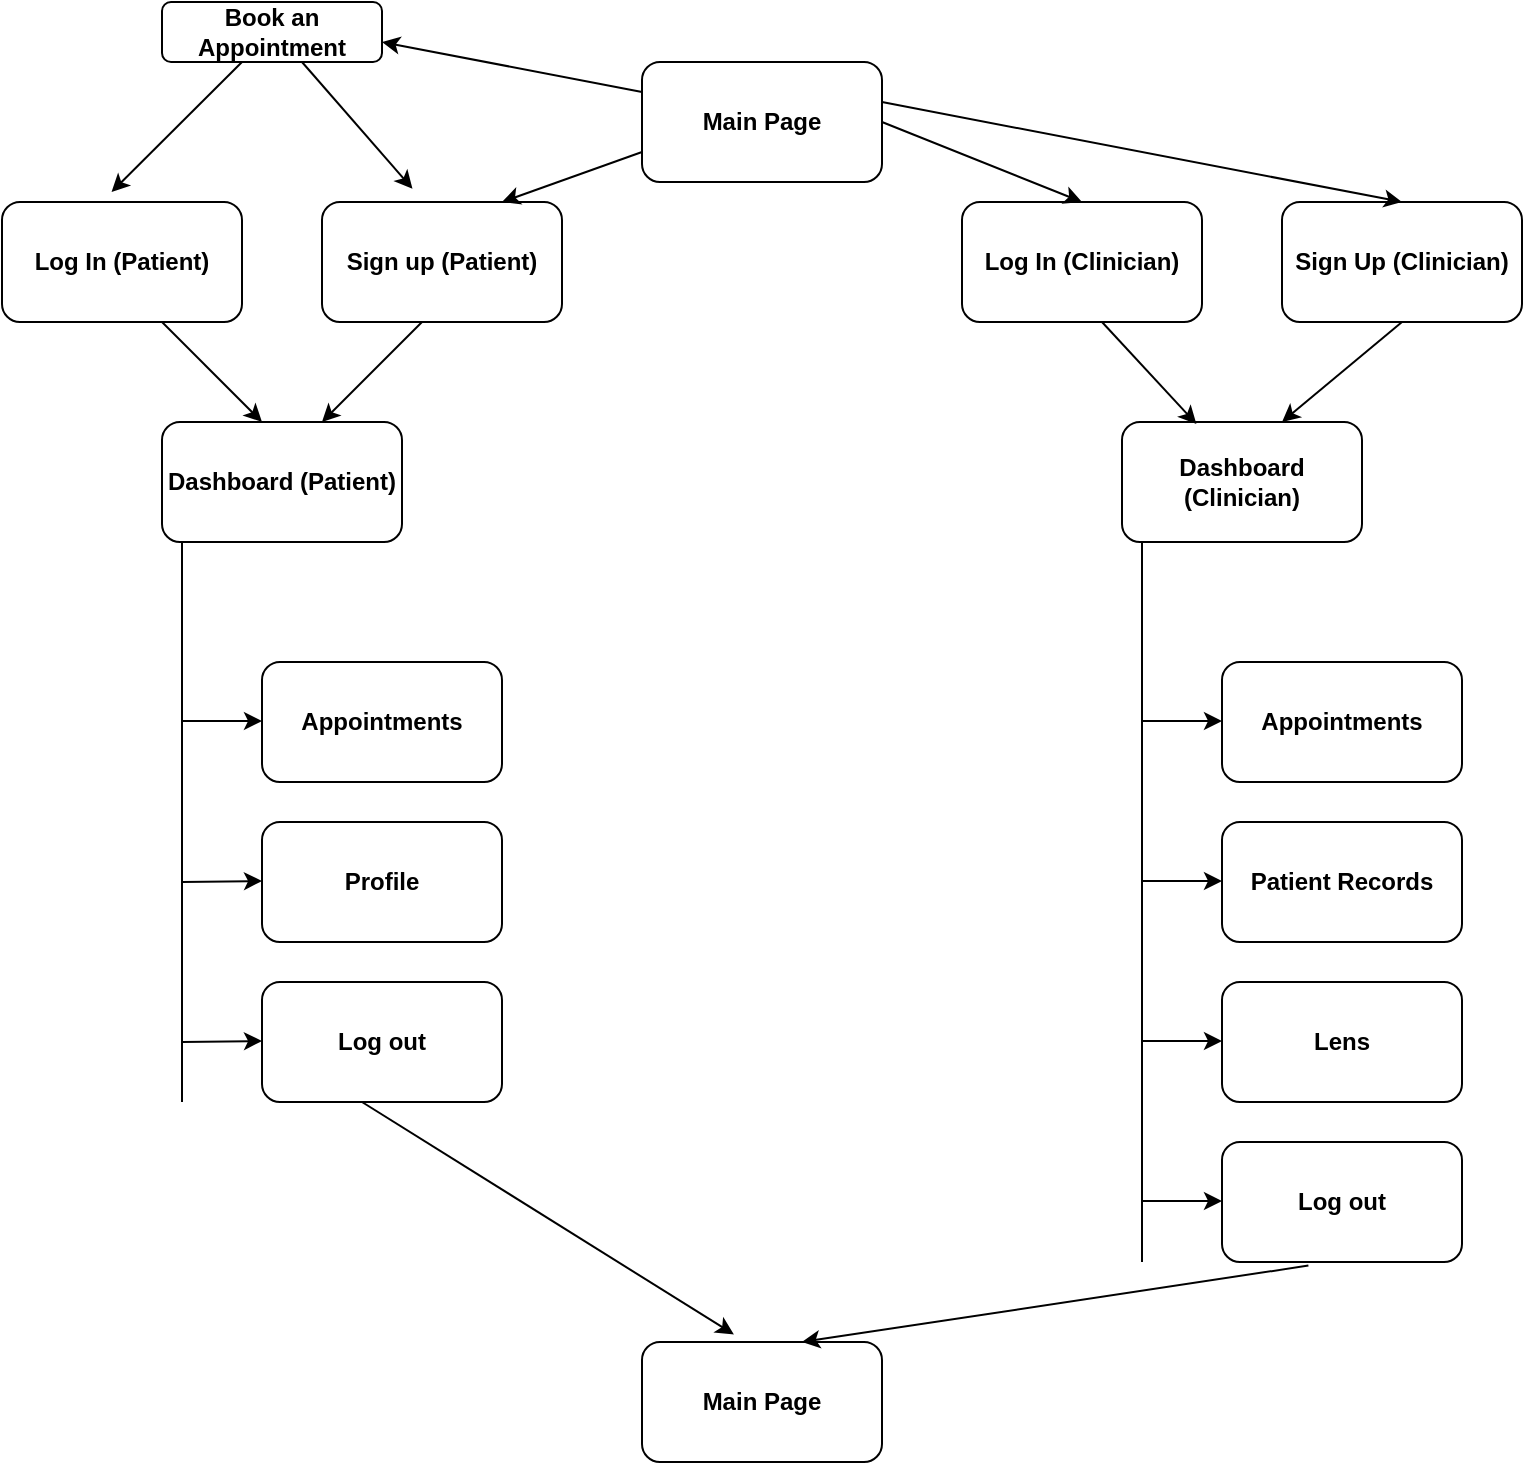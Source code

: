 <mxfile version="24.2.5" type="github">
  <diagram name="Page-1" id="DJRG8_yuOlLPwv6bwM2S">
    <mxGraphModel dx="1750" dy="928" grid="1" gridSize="10" guides="1" tooltips="1" connect="1" arrows="1" fold="1" page="1" pageScale="1" pageWidth="850" pageHeight="1100" math="0" shadow="0">
      <root>
        <mxCell id="0" />
        <mxCell id="1" parent="0" />
        <mxCell id="4iZgV89nZJabeDmiOpfG-1" value="&lt;b&gt;Main Page&lt;/b&gt;" style="rounded=1;whiteSpace=wrap;html=1;" vertex="1" parent="1">
          <mxGeometry x="360" y="40" width="120" height="60" as="geometry" />
        </mxCell>
        <mxCell id="4iZgV89nZJabeDmiOpfG-2" value="&lt;b&gt;Log In (Patient)&lt;/b&gt;" style="rounded=1;whiteSpace=wrap;html=1;" vertex="1" parent="1">
          <mxGeometry x="40" y="110" width="120" height="60" as="geometry" />
        </mxCell>
        <mxCell id="4iZgV89nZJabeDmiOpfG-3" value="&lt;b&gt;Sign up (Patient)&lt;/b&gt;" style="rounded=1;whiteSpace=wrap;html=1;" vertex="1" parent="1">
          <mxGeometry x="200" y="110" width="120" height="60" as="geometry" />
        </mxCell>
        <mxCell id="4iZgV89nZJabeDmiOpfG-4" value="&lt;b&gt;Sign Up (Clinician)&lt;/b&gt;" style="rounded=1;whiteSpace=wrap;html=1;" vertex="1" parent="1">
          <mxGeometry x="680" y="110" width="120" height="60" as="geometry" />
        </mxCell>
        <mxCell id="4iZgV89nZJabeDmiOpfG-5" value="&lt;b&gt;Log In (Clinician)&lt;/b&gt;" style="rounded=1;whiteSpace=wrap;html=1;" vertex="1" parent="1">
          <mxGeometry x="520" y="110" width="120" height="60" as="geometry" />
        </mxCell>
        <mxCell id="4iZgV89nZJabeDmiOpfG-6" value="&lt;b&gt;Dashboard (Patient)&lt;/b&gt;" style="rounded=1;whiteSpace=wrap;html=1;" vertex="1" parent="1">
          <mxGeometry x="120" y="220" width="120" height="60" as="geometry" />
        </mxCell>
        <mxCell id="4iZgV89nZJabeDmiOpfG-7" value="&lt;b&gt;Dashboard (Clinician)&lt;/b&gt;" style="rounded=1;whiteSpace=wrap;html=1;" vertex="1" parent="1">
          <mxGeometry x="600" y="220" width="120" height="60" as="geometry" />
        </mxCell>
        <mxCell id="4iZgV89nZJabeDmiOpfG-8" value="&lt;b&gt;Book an Appointment&lt;/b&gt;" style="rounded=1;whiteSpace=wrap;html=1;" vertex="1" parent="1">
          <mxGeometry x="120" y="10" width="110" height="30" as="geometry" />
        </mxCell>
        <mxCell id="4iZgV89nZJabeDmiOpfG-9" value="&lt;b&gt;Profile&lt;/b&gt;" style="rounded=1;whiteSpace=wrap;html=1;" vertex="1" parent="1">
          <mxGeometry x="170" y="420" width="120" height="60" as="geometry" />
        </mxCell>
        <mxCell id="4iZgV89nZJabeDmiOpfG-10" value="&lt;b&gt;Appointments&lt;/b&gt;" style="rounded=1;whiteSpace=wrap;html=1;" vertex="1" parent="1">
          <mxGeometry x="170" y="340" width="120" height="60" as="geometry" />
        </mxCell>
        <mxCell id="4iZgV89nZJabeDmiOpfG-11" value="&lt;b&gt;Log out&lt;/b&gt;" style="rounded=1;whiteSpace=wrap;html=1;" vertex="1" parent="1">
          <mxGeometry x="170" y="500" width="120" height="60" as="geometry" />
        </mxCell>
        <mxCell id="4iZgV89nZJabeDmiOpfG-12" value="&lt;b&gt;Appointments&lt;/b&gt;" style="rounded=1;whiteSpace=wrap;html=1;" vertex="1" parent="1">
          <mxGeometry x="650" y="340" width="120" height="60" as="geometry" />
        </mxCell>
        <mxCell id="4iZgV89nZJabeDmiOpfG-13" value="&lt;b&gt;Patient Records&lt;/b&gt;" style="rounded=1;whiteSpace=wrap;html=1;" vertex="1" parent="1">
          <mxGeometry x="650" y="420" width="120" height="60" as="geometry" />
        </mxCell>
        <mxCell id="4iZgV89nZJabeDmiOpfG-14" value="&lt;b&gt;Lens&lt;/b&gt;" style="rounded=1;whiteSpace=wrap;html=1;" vertex="1" parent="1">
          <mxGeometry x="650" y="500" width="120" height="60" as="geometry" />
        </mxCell>
        <mxCell id="4iZgV89nZJabeDmiOpfG-15" value="&lt;b&gt;Log out&lt;/b&gt;" style="rounded=1;whiteSpace=wrap;html=1;" vertex="1" parent="1">
          <mxGeometry x="650" y="580" width="120" height="60" as="geometry" />
        </mxCell>
        <mxCell id="4iZgV89nZJabeDmiOpfG-16" value="&lt;b&gt;Main Page&lt;/b&gt;" style="rounded=1;whiteSpace=wrap;html=1;" vertex="1" parent="1">
          <mxGeometry x="360" y="680" width="120" height="60" as="geometry" />
        </mxCell>
        <mxCell id="4iZgV89nZJabeDmiOpfG-18" value="" style="endArrow=classic;html=1;rounded=0;entryX=0.75;entryY=0;entryDx=0;entryDy=0;exitX=0;exitY=0.75;exitDx=0;exitDy=0;" edge="1" parent="1" source="4iZgV89nZJabeDmiOpfG-1" target="4iZgV89nZJabeDmiOpfG-3">
          <mxGeometry width="50" height="50" relative="1" as="geometry">
            <mxPoint x="280" y="80" as="sourcePoint" />
            <mxPoint x="330" y="30" as="targetPoint" />
          </mxGeometry>
        </mxCell>
        <mxCell id="4iZgV89nZJabeDmiOpfG-19" value="" style="endArrow=classic;html=1;rounded=0;entryX=0.5;entryY=0;entryDx=0;entryDy=0;exitX=0.411;exitY=1.167;exitDx=0;exitDy=0;exitPerimeter=0;" edge="1" parent="1">
          <mxGeometry width="50" height="50" relative="1" as="geometry">
            <mxPoint x="160.0" y="40.0" as="sourcePoint" />
            <mxPoint x="94.79" y="104.99" as="targetPoint" />
          </mxGeometry>
        </mxCell>
        <mxCell id="4iZgV89nZJabeDmiOpfG-20" value="" style="endArrow=classic;html=1;rounded=0;entryX=0.377;entryY=-0.11;entryDx=0;entryDy=0;entryPerimeter=0;" edge="1" parent="1" target="4iZgV89nZJabeDmiOpfG-3">
          <mxGeometry width="50" height="50" relative="1" as="geometry">
            <mxPoint x="190" y="40" as="sourcePoint" />
            <mxPoint x="250" y="90" as="targetPoint" />
          </mxGeometry>
        </mxCell>
        <mxCell id="4iZgV89nZJabeDmiOpfG-21" value="" style="endArrow=classic;html=1;rounded=0;exitX=0;exitY=0.25;exitDx=0;exitDy=0;" edge="1" parent="1" source="4iZgV89nZJabeDmiOpfG-1">
          <mxGeometry width="50" height="50" relative="1" as="geometry">
            <mxPoint x="300" y="70" as="sourcePoint" />
            <mxPoint x="230" y="30" as="targetPoint" />
          </mxGeometry>
        </mxCell>
        <mxCell id="4iZgV89nZJabeDmiOpfG-22" value="" style="endArrow=classic;html=1;rounded=0;" edge="1" parent="1">
          <mxGeometry width="50" height="50" relative="1" as="geometry">
            <mxPoint x="480" y="70" as="sourcePoint" />
            <mxPoint x="580" y="110" as="targetPoint" />
          </mxGeometry>
        </mxCell>
        <mxCell id="4iZgV89nZJabeDmiOpfG-23" value="" style="endArrow=classic;html=1;rounded=0;entryX=0.5;entryY=0;entryDx=0;entryDy=0;" edge="1" parent="1" target="4iZgV89nZJabeDmiOpfG-4">
          <mxGeometry width="50" height="50" relative="1" as="geometry">
            <mxPoint x="480" y="60" as="sourcePoint" />
            <mxPoint x="600" y="100" as="targetPoint" />
          </mxGeometry>
        </mxCell>
        <mxCell id="4iZgV89nZJabeDmiOpfG-24" value="" style="endArrow=classic;html=1;rounded=0;" edge="1" parent="1">
          <mxGeometry width="50" height="50" relative="1" as="geometry">
            <mxPoint x="120" y="170" as="sourcePoint" />
            <mxPoint x="170" y="220" as="targetPoint" />
          </mxGeometry>
        </mxCell>
        <mxCell id="4iZgV89nZJabeDmiOpfG-25" value="" style="endArrow=classic;html=1;rounded=0;" edge="1" parent="1">
          <mxGeometry width="50" height="50" relative="1" as="geometry">
            <mxPoint x="250" y="170" as="sourcePoint" />
            <mxPoint x="200" y="220" as="targetPoint" />
          </mxGeometry>
        </mxCell>
        <mxCell id="4iZgV89nZJabeDmiOpfG-26" value="" style="endArrow=classic;html=1;rounded=0;entryX=0.31;entryY=0.017;entryDx=0;entryDy=0;entryPerimeter=0;" edge="1" parent="1" target="4iZgV89nZJabeDmiOpfG-7">
          <mxGeometry width="50" height="50" relative="1" as="geometry">
            <mxPoint x="590" y="170" as="sourcePoint" />
            <mxPoint x="640" y="210" as="targetPoint" />
          </mxGeometry>
        </mxCell>
        <mxCell id="4iZgV89nZJabeDmiOpfG-27" value="" style="endArrow=classic;html=1;rounded=0;exitX=0.5;exitY=1;exitDx=0;exitDy=0;" edge="1" parent="1" source="4iZgV89nZJabeDmiOpfG-4">
          <mxGeometry width="50" height="50" relative="1" as="geometry">
            <mxPoint x="720" y="180" as="sourcePoint" />
            <mxPoint x="680" y="220" as="targetPoint" />
          </mxGeometry>
        </mxCell>
        <mxCell id="4iZgV89nZJabeDmiOpfG-28" value="" style="endArrow=none;html=1;rounded=0;" edge="1" parent="1">
          <mxGeometry width="50" height="50" relative="1" as="geometry">
            <mxPoint x="610" y="640" as="sourcePoint" />
            <mxPoint x="610" y="280" as="targetPoint" />
          </mxGeometry>
        </mxCell>
        <mxCell id="4iZgV89nZJabeDmiOpfG-29" value="" style="endArrow=none;html=1;rounded=0;" edge="1" parent="1">
          <mxGeometry width="50" height="50" relative="1" as="geometry">
            <mxPoint x="130" y="560" as="sourcePoint" />
            <mxPoint x="130" y="280" as="targetPoint" />
          </mxGeometry>
        </mxCell>
        <mxCell id="4iZgV89nZJabeDmiOpfG-30" value="" style="endArrow=classic;html=1;rounded=0;" edge="1" parent="1">
          <mxGeometry width="50" height="50" relative="1" as="geometry">
            <mxPoint x="130" y="530" as="sourcePoint" />
            <mxPoint x="170" y="529.5" as="targetPoint" />
          </mxGeometry>
        </mxCell>
        <mxCell id="4iZgV89nZJabeDmiOpfG-31" value="" style="endArrow=classic;html=1;rounded=0;" edge="1" parent="1">
          <mxGeometry width="50" height="50" relative="1" as="geometry">
            <mxPoint x="130" y="450" as="sourcePoint" />
            <mxPoint x="170" y="449.5" as="targetPoint" />
          </mxGeometry>
        </mxCell>
        <mxCell id="4iZgV89nZJabeDmiOpfG-32" value="" style="endArrow=classic;html=1;rounded=0;" edge="1" parent="1">
          <mxGeometry width="50" height="50" relative="1" as="geometry">
            <mxPoint x="130" y="369.5" as="sourcePoint" />
            <mxPoint x="170" y="369.5" as="targetPoint" />
          </mxGeometry>
        </mxCell>
        <mxCell id="4iZgV89nZJabeDmiOpfG-33" value="" style="endArrow=classic;html=1;rounded=0;" edge="1" parent="1">
          <mxGeometry width="50" height="50" relative="1" as="geometry">
            <mxPoint x="610" y="369.5" as="sourcePoint" />
            <mxPoint x="650" y="369.5" as="targetPoint" />
          </mxGeometry>
        </mxCell>
        <mxCell id="4iZgV89nZJabeDmiOpfG-34" value="" style="endArrow=classic;html=1;rounded=0;" edge="1" parent="1">
          <mxGeometry width="50" height="50" relative="1" as="geometry">
            <mxPoint x="610" y="449.5" as="sourcePoint" />
            <mxPoint x="650" y="449.5" as="targetPoint" />
          </mxGeometry>
        </mxCell>
        <mxCell id="4iZgV89nZJabeDmiOpfG-35" value="" style="endArrow=classic;html=1;rounded=0;" edge="1" parent="1">
          <mxGeometry width="50" height="50" relative="1" as="geometry">
            <mxPoint x="610" y="529.5" as="sourcePoint" />
            <mxPoint x="650" y="529.5" as="targetPoint" />
          </mxGeometry>
        </mxCell>
        <mxCell id="4iZgV89nZJabeDmiOpfG-36" value="" style="endArrow=classic;html=1;rounded=0;" edge="1" parent="1">
          <mxGeometry width="50" height="50" relative="1" as="geometry">
            <mxPoint x="610" y="609.5" as="sourcePoint" />
            <mxPoint x="650" y="609.5" as="targetPoint" />
          </mxGeometry>
        </mxCell>
        <mxCell id="4iZgV89nZJabeDmiOpfG-37" value="" style="endArrow=classic;html=1;rounded=0;entryX=0.383;entryY=-0.063;entryDx=0;entryDy=0;entryPerimeter=0;" edge="1" parent="1" target="4iZgV89nZJabeDmiOpfG-16">
          <mxGeometry width="50" height="50" relative="1" as="geometry">
            <mxPoint x="220" y="560" as="sourcePoint" />
            <mxPoint x="320" y="630" as="targetPoint" />
          </mxGeometry>
        </mxCell>
        <mxCell id="4iZgV89nZJabeDmiOpfG-38" value="" style="endArrow=classic;html=1;rounded=0;exitX=0.36;exitY=1.03;exitDx=0;exitDy=0;exitPerimeter=0;" edge="1" parent="1" source="4iZgV89nZJabeDmiOpfG-15">
          <mxGeometry width="50" height="50" relative="1" as="geometry">
            <mxPoint x="480" y="640" as="sourcePoint" />
            <mxPoint x="440" y="680" as="targetPoint" />
          </mxGeometry>
        </mxCell>
      </root>
    </mxGraphModel>
  </diagram>
</mxfile>
